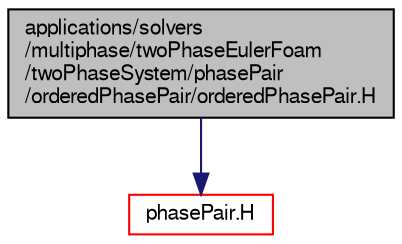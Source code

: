 digraph "applications/solvers/multiphase/twoPhaseEulerFoam/twoPhaseSystem/phasePair/orderedPhasePair/orderedPhasePair.H"
{
  bgcolor="transparent";
  edge [fontname="FreeSans",fontsize="10",labelfontname="FreeSans",labelfontsize="10"];
  node [fontname="FreeSans",fontsize="10",shape=record];
  Node0 [label="applications/solvers\l/multiphase/twoPhaseEulerFoam\l/twoPhaseSystem/phasePair\l/orderedPhasePair/orderedPhasePair.H",height=0.2,width=0.4,color="black", fillcolor="grey75", style="filled", fontcolor="black"];
  Node0 -> Node1 [color="midnightblue",fontsize="10",style="solid",fontname="FreeSans"];
  Node1 [label="phasePair.H",height=0.2,width=0.4,color="red",URL="$a21032.html"];
}
